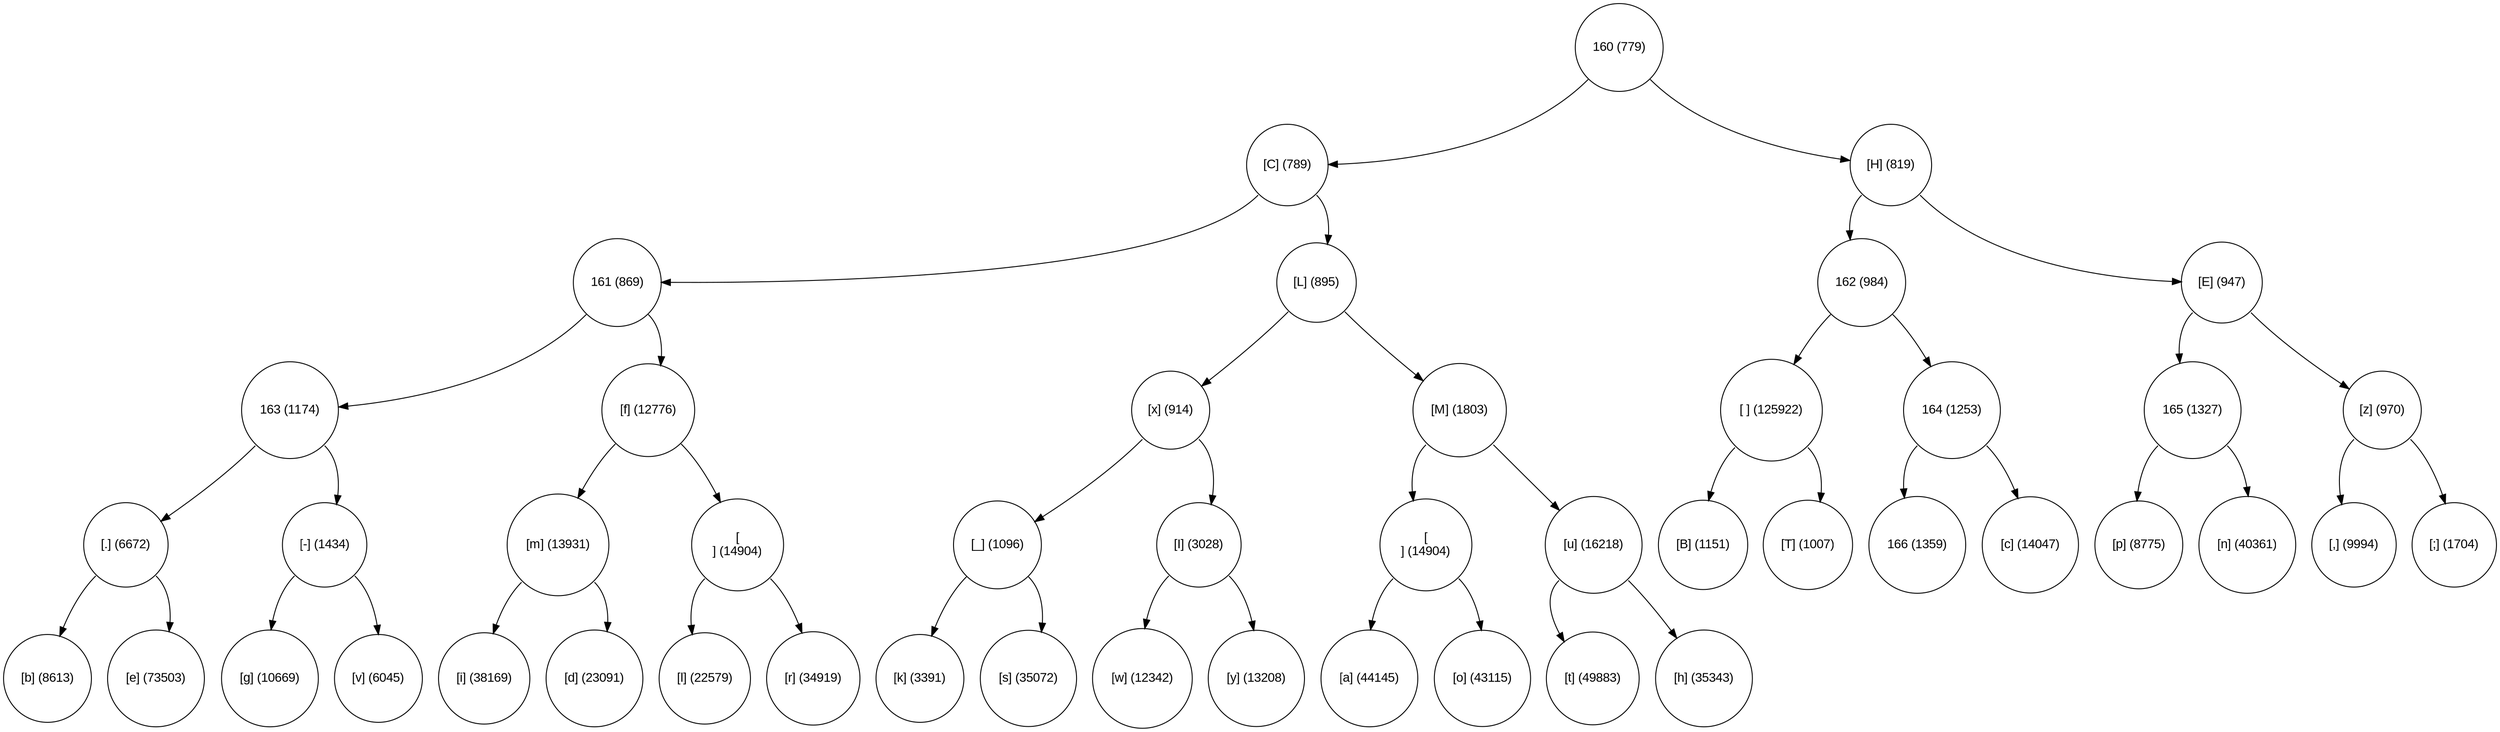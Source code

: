 digraph move_down {
	node [fontname="Arial", shape="circle", width=0.5]; 

	0 [label = "160 (779)"];
	0:sw -> 1;
	1 [label = "[C] (789)"];
	1:sw -> 3;
	3 [label = "161 (869)"];
	3:sw -> 7;
	7 [label = "163 (1174)"];
	7:sw -> 15;
	15 [label = "[.] (6672)"];
	15:sw -> 31;
	31 [label = "[b] (8613)"];
	15:se -> 32;
	32 [label = "[e] (73503)"];
	7:se -> 16;
	16 [label = "[-] (1434)"];
	16:sw -> 33;
	33 [label = "[g] (10669)"];
	16:se -> 34;
	34 [label = "[v] (6045)"];
	3:se -> 8;
	8 [label = "[f] (12776)"];
	8:sw -> 17;
	17 [label = "[m] (13931)"];
	17:sw -> 35;
	35 [label = "[i] (38169)"];
	17:se -> 36;
	36 [label = "[d] (23091)"];
	8:se -> 18;
	18 [label = "[
] (14904)"];
	18:sw -> 37;
	37 [label = "[l] (22579)"];
	18:se -> 38;
	38 [label = "[r] (34919)"];
	1:se -> 4;
	4 [label = "[L] (895)"];
	4:sw -> 9;
	9 [label = "[x] (914)"];
	9:sw -> 19;
	19 [label = "[_] (1096)"];
	19:sw -> 39;
	39 [label = "[k] (3391)"];
	19:se -> 40;
	40 [label = "[s] (35072)"];
	9:se -> 20;
	20 [label = "[I] (3028)"];
	20:sw -> 41;
	41 [label = "[w] (12342)"];
	20:se -> 42;
	42 [label = "[y] (13208)"];
	4:se -> 10;
	10 [label = "[M] (1803)"];
	10:sw -> 21;
	21 [label = "[] (14904)"];
	21:sw -> 43;
	43 [label = "[a] (44145)"];
	21:se -> 44;
	44 [label = "[o] (43115)"];
	10:se -> 22;
	22 [label = "[u] (16218)"];
	22:sw -> 45;
	45 [label = "[t] (49883)"];
	22:se -> 46;
	46 [label = "[h] (35343)"];
	0:se -> 2;
	2 [label = "[H] (819)"];
	2:sw -> 5;
	5 [label = "162 (984)"];
	5:sw -> 11;
	11 [label = "[ ] (125922)"];
	11:sw -> 23;
	23 [label = "[B] (1151)"];
	11:se -> 24;
	24 [label = "[T] (1007)"];
	5:se -> 12;
	12 [label = "164 (1253)"];
	12:sw -> 25;
	25 [label = "166 (1359)"];
	12:se -> 26;
	26 [label = "[c] (14047)"];
	2:se -> 6;
	6 [label = "[E] (947)"];
	6:sw -> 13;
	13 [label = "165 (1327)"];
	13:sw -> 27;
	27 [label = "[p] (8775)"];
	13:se -> 28;
	28 [label = "[n] (40361)"];
	6:se -> 14;
	14 [label = "[z] (970)"];
	14:sw -> 29;
	29 [label = "[,] (9994)"];
	14:se -> 30;
	30 [label = "[;] (1704)"];
}
